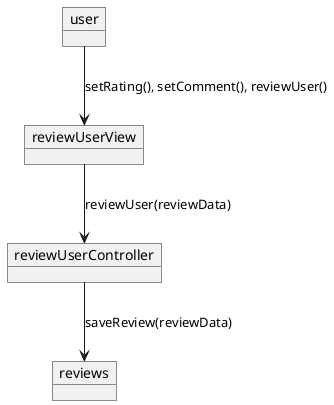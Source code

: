 @startuml
'https://plantuml.com/object-diagram

object user
object reviewUserView
object reviewUserController
object reviews

user -down-> reviewUserView : setRating(), setComment(), reviewUser()
reviewUserView -down-> reviewUserController : reviewUser(reviewData)
reviewUserController -down-> reviews : saveReview(reviewData)

@enduml
